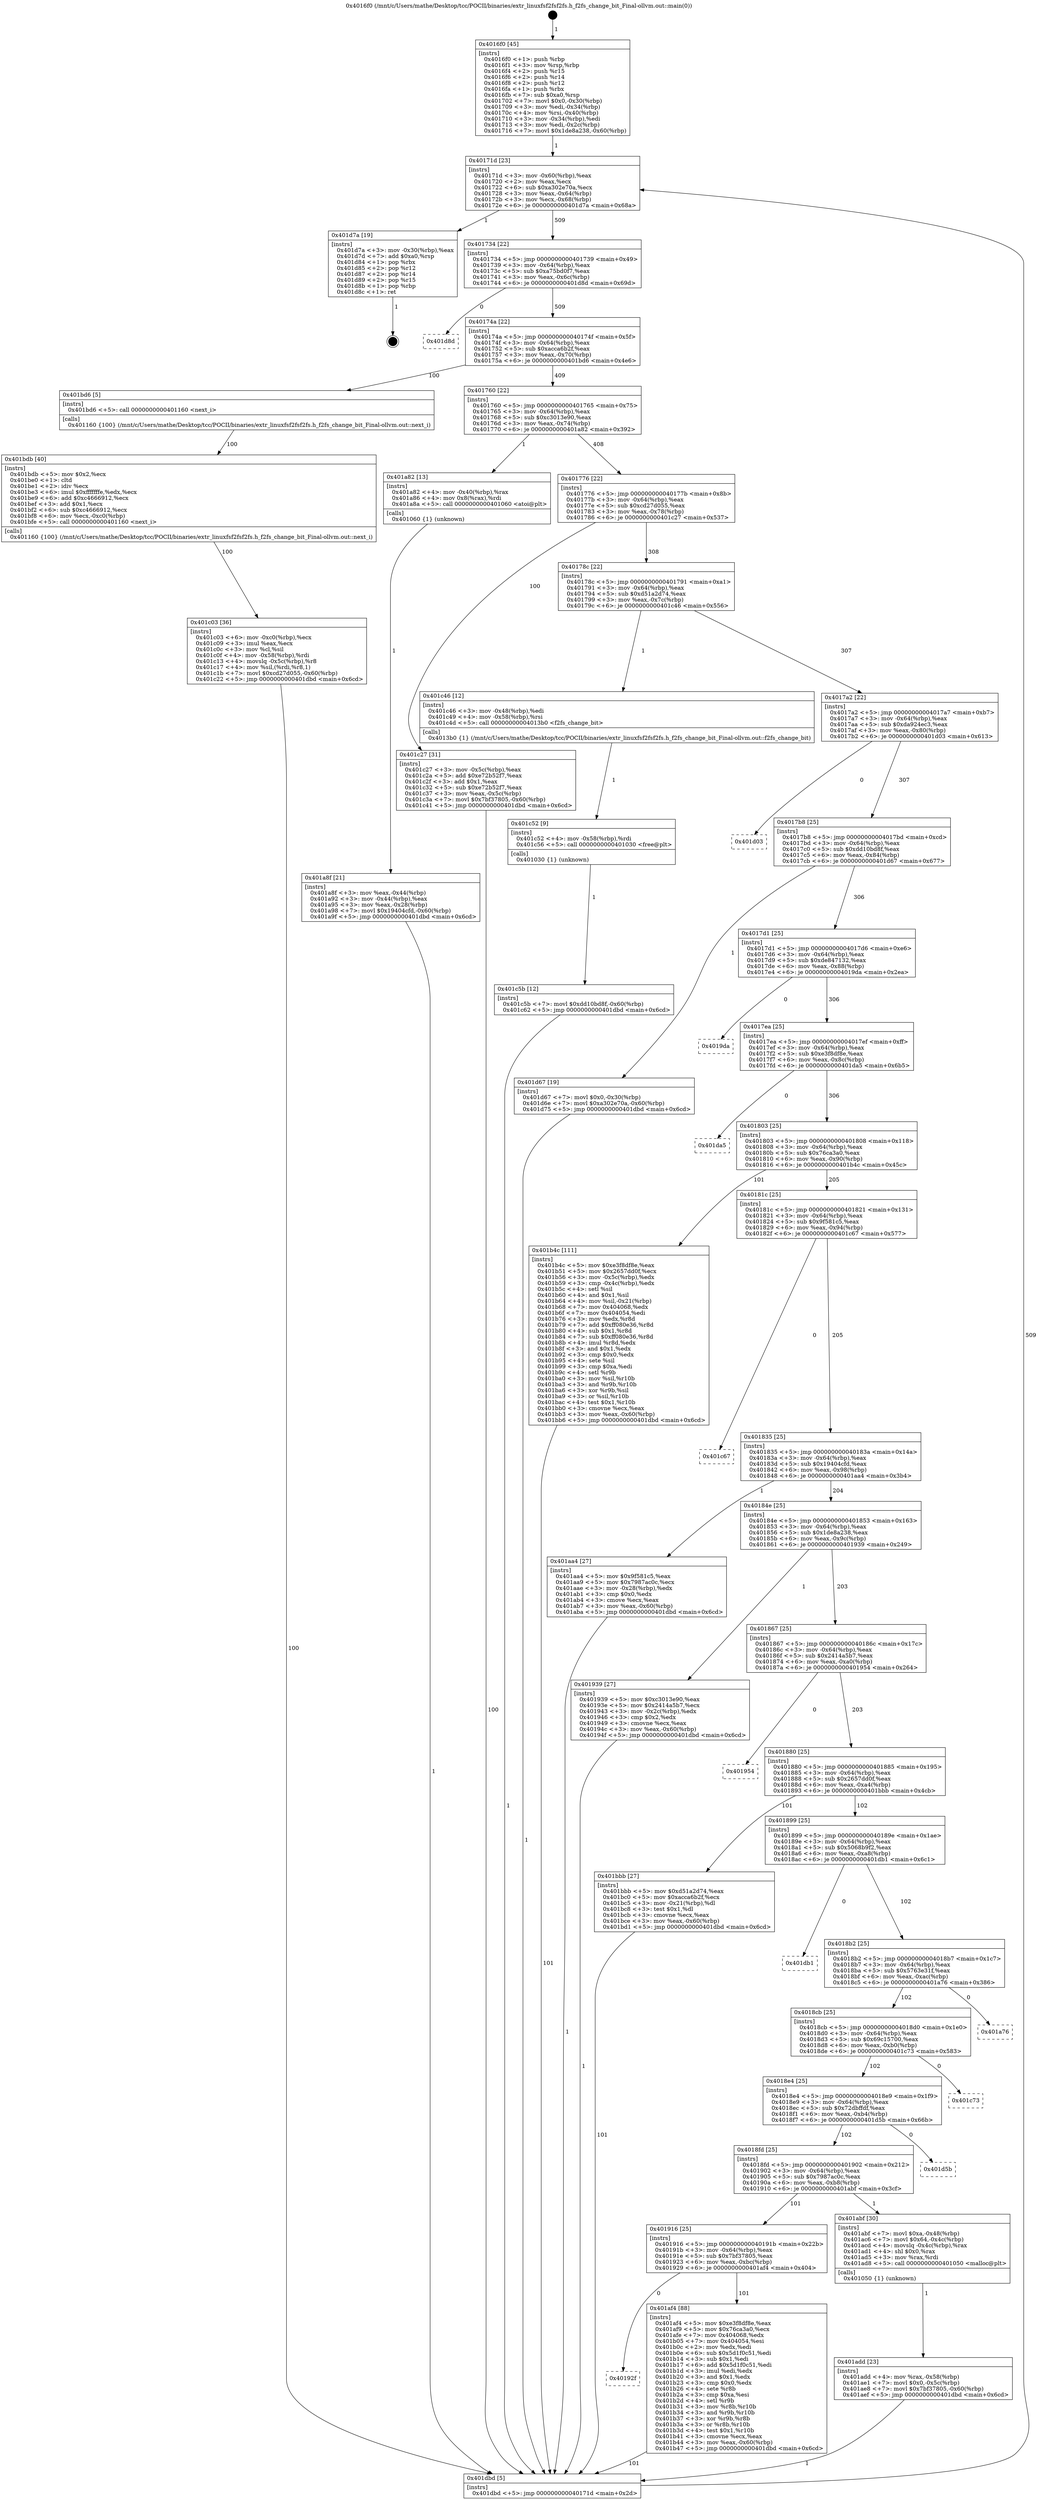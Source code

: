 digraph "0x4016f0" {
  label = "0x4016f0 (/mnt/c/Users/mathe/Desktop/tcc/POCII/binaries/extr_linuxfsf2fsf2fs.h_f2fs_change_bit_Final-ollvm.out::main(0))"
  labelloc = "t"
  node[shape=record]

  Entry [label="",width=0.3,height=0.3,shape=circle,fillcolor=black,style=filled]
  "0x40171d" [label="{
     0x40171d [23]\l
     | [instrs]\l
     &nbsp;&nbsp;0x40171d \<+3\>: mov -0x60(%rbp),%eax\l
     &nbsp;&nbsp;0x401720 \<+2\>: mov %eax,%ecx\l
     &nbsp;&nbsp;0x401722 \<+6\>: sub $0xa302e70a,%ecx\l
     &nbsp;&nbsp;0x401728 \<+3\>: mov %eax,-0x64(%rbp)\l
     &nbsp;&nbsp;0x40172b \<+3\>: mov %ecx,-0x68(%rbp)\l
     &nbsp;&nbsp;0x40172e \<+6\>: je 0000000000401d7a \<main+0x68a\>\l
  }"]
  "0x401d7a" [label="{
     0x401d7a [19]\l
     | [instrs]\l
     &nbsp;&nbsp;0x401d7a \<+3\>: mov -0x30(%rbp),%eax\l
     &nbsp;&nbsp;0x401d7d \<+7\>: add $0xa0,%rsp\l
     &nbsp;&nbsp;0x401d84 \<+1\>: pop %rbx\l
     &nbsp;&nbsp;0x401d85 \<+2\>: pop %r12\l
     &nbsp;&nbsp;0x401d87 \<+2\>: pop %r14\l
     &nbsp;&nbsp;0x401d89 \<+2\>: pop %r15\l
     &nbsp;&nbsp;0x401d8b \<+1\>: pop %rbp\l
     &nbsp;&nbsp;0x401d8c \<+1\>: ret\l
  }"]
  "0x401734" [label="{
     0x401734 [22]\l
     | [instrs]\l
     &nbsp;&nbsp;0x401734 \<+5\>: jmp 0000000000401739 \<main+0x49\>\l
     &nbsp;&nbsp;0x401739 \<+3\>: mov -0x64(%rbp),%eax\l
     &nbsp;&nbsp;0x40173c \<+5\>: sub $0xa75bd0f7,%eax\l
     &nbsp;&nbsp;0x401741 \<+3\>: mov %eax,-0x6c(%rbp)\l
     &nbsp;&nbsp;0x401744 \<+6\>: je 0000000000401d8d \<main+0x69d\>\l
  }"]
  Exit [label="",width=0.3,height=0.3,shape=circle,fillcolor=black,style=filled,peripheries=2]
  "0x401d8d" [label="{
     0x401d8d\l
  }", style=dashed]
  "0x40174a" [label="{
     0x40174a [22]\l
     | [instrs]\l
     &nbsp;&nbsp;0x40174a \<+5\>: jmp 000000000040174f \<main+0x5f\>\l
     &nbsp;&nbsp;0x40174f \<+3\>: mov -0x64(%rbp),%eax\l
     &nbsp;&nbsp;0x401752 \<+5\>: sub $0xacca6b2f,%eax\l
     &nbsp;&nbsp;0x401757 \<+3\>: mov %eax,-0x70(%rbp)\l
     &nbsp;&nbsp;0x40175a \<+6\>: je 0000000000401bd6 \<main+0x4e6\>\l
  }"]
  "0x401c5b" [label="{
     0x401c5b [12]\l
     | [instrs]\l
     &nbsp;&nbsp;0x401c5b \<+7\>: movl $0xdd10bd8f,-0x60(%rbp)\l
     &nbsp;&nbsp;0x401c62 \<+5\>: jmp 0000000000401dbd \<main+0x6cd\>\l
  }"]
  "0x401bd6" [label="{
     0x401bd6 [5]\l
     | [instrs]\l
     &nbsp;&nbsp;0x401bd6 \<+5\>: call 0000000000401160 \<next_i\>\l
     | [calls]\l
     &nbsp;&nbsp;0x401160 \{100\} (/mnt/c/Users/mathe/Desktop/tcc/POCII/binaries/extr_linuxfsf2fsf2fs.h_f2fs_change_bit_Final-ollvm.out::next_i)\l
  }"]
  "0x401760" [label="{
     0x401760 [22]\l
     | [instrs]\l
     &nbsp;&nbsp;0x401760 \<+5\>: jmp 0000000000401765 \<main+0x75\>\l
     &nbsp;&nbsp;0x401765 \<+3\>: mov -0x64(%rbp),%eax\l
     &nbsp;&nbsp;0x401768 \<+5\>: sub $0xc3013e90,%eax\l
     &nbsp;&nbsp;0x40176d \<+3\>: mov %eax,-0x74(%rbp)\l
     &nbsp;&nbsp;0x401770 \<+6\>: je 0000000000401a82 \<main+0x392\>\l
  }"]
  "0x401c52" [label="{
     0x401c52 [9]\l
     | [instrs]\l
     &nbsp;&nbsp;0x401c52 \<+4\>: mov -0x58(%rbp),%rdi\l
     &nbsp;&nbsp;0x401c56 \<+5\>: call 0000000000401030 \<free@plt\>\l
     | [calls]\l
     &nbsp;&nbsp;0x401030 \{1\} (unknown)\l
  }"]
  "0x401a82" [label="{
     0x401a82 [13]\l
     | [instrs]\l
     &nbsp;&nbsp;0x401a82 \<+4\>: mov -0x40(%rbp),%rax\l
     &nbsp;&nbsp;0x401a86 \<+4\>: mov 0x8(%rax),%rdi\l
     &nbsp;&nbsp;0x401a8a \<+5\>: call 0000000000401060 \<atoi@plt\>\l
     | [calls]\l
     &nbsp;&nbsp;0x401060 \{1\} (unknown)\l
  }"]
  "0x401776" [label="{
     0x401776 [22]\l
     | [instrs]\l
     &nbsp;&nbsp;0x401776 \<+5\>: jmp 000000000040177b \<main+0x8b\>\l
     &nbsp;&nbsp;0x40177b \<+3\>: mov -0x64(%rbp),%eax\l
     &nbsp;&nbsp;0x40177e \<+5\>: sub $0xcd27d055,%eax\l
     &nbsp;&nbsp;0x401783 \<+3\>: mov %eax,-0x78(%rbp)\l
     &nbsp;&nbsp;0x401786 \<+6\>: je 0000000000401c27 \<main+0x537\>\l
  }"]
  "0x401c03" [label="{
     0x401c03 [36]\l
     | [instrs]\l
     &nbsp;&nbsp;0x401c03 \<+6\>: mov -0xc0(%rbp),%ecx\l
     &nbsp;&nbsp;0x401c09 \<+3\>: imul %eax,%ecx\l
     &nbsp;&nbsp;0x401c0c \<+3\>: mov %cl,%sil\l
     &nbsp;&nbsp;0x401c0f \<+4\>: mov -0x58(%rbp),%rdi\l
     &nbsp;&nbsp;0x401c13 \<+4\>: movslq -0x5c(%rbp),%r8\l
     &nbsp;&nbsp;0x401c17 \<+4\>: mov %sil,(%rdi,%r8,1)\l
     &nbsp;&nbsp;0x401c1b \<+7\>: movl $0xcd27d055,-0x60(%rbp)\l
     &nbsp;&nbsp;0x401c22 \<+5\>: jmp 0000000000401dbd \<main+0x6cd\>\l
  }"]
  "0x401c27" [label="{
     0x401c27 [31]\l
     | [instrs]\l
     &nbsp;&nbsp;0x401c27 \<+3\>: mov -0x5c(%rbp),%eax\l
     &nbsp;&nbsp;0x401c2a \<+5\>: add $0xe72b52f7,%eax\l
     &nbsp;&nbsp;0x401c2f \<+3\>: add $0x1,%eax\l
     &nbsp;&nbsp;0x401c32 \<+5\>: sub $0xe72b52f7,%eax\l
     &nbsp;&nbsp;0x401c37 \<+3\>: mov %eax,-0x5c(%rbp)\l
     &nbsp;&nbsp;0x401c3a \<+7\>: movl $0x7bf37805,-0x60(%rbp)\l
     &nbsp;&nbsp;0x401c41 \<+5\>: jmp 0000000000401dbd \<main+0x6cd\>\l
  }"]
  "0x40178c" [label="{
     0x40178c [22]\l
     | [instrs]\l
     &nbsp;&nbsp;0x40178c \<+5\>: jmp 0000000000401791 \<main+0xa1\>\l
     &nbsp;&nbsp;0x401791 \<+3\>: mov -0x64(%rbp),%eax\l
     &nbsp;&nbsp;0x401794 \<+5\>: sub $0xd51a2d74,%eax\l
     &nbsp;&nbsp;0x401799 \<+3\>: mov %eax,-0x7c(%rbp)\l
     &nbsp;&nbsp;0x40179c \<+6\>: je 0000000000401c46 \<main+0x556\>\l
  }"]
  "0x401bdb" [label="{
     0x401bdb [40]\l
     | [instrs]\l
     &nbsp;&nbsp;0x401bdb \<+5\>: mov $0x2,%ecx\l
     &nbsp;&nbsp;0x401be0 \<+1\>: cltd\l
     &nbsp;&nbsp;0x401be1 \<+2\>: idiv %ecx\l
     &nbsp;&nbsp;0x401be3 \<+6\>: imul $0xfffffffe,%edx,%ecx\l
     &nbsp;&nbsp;0x401be9 \<+6\>: add $0xc4666912,%ecx\l
     &nbsp;&nbsp;0x401bef \<+3\>: add $0x1,%ecx\l
     &nbsp;&nbsp;0x401bf2 \<+6\>: sub $0xc4666912,%ecx\l
     &nbsp;&nbsp;0x401bf8 \<+6\>: mov %ecx,-0xc0(%rbp)\l
     &nbsp;&nbsp;0x401bfe \<+5\>: call 0000000000401160 \<next_i\>\l
     | [calls]\l
     &nbsp;&nbsp;0x401160 \{100\} (/mnt/c/Users/mathe/Desktop/tcc/POCII/binaries/extr_linuxfsf2fsf2fs.h_f2fs_change_bit_Final-ollvm.out::next_i)\l
  }"]
  "0x401c46" [label="{
     0x401c46 [12]\l
     | [instrs]\l
     &nbsp;&nbsp;0x401c46 \<+3\>: mov -0x48(%rbp),%edi\l
     &nbsp;&nbsp;0x401c49 \<+4\>: mov -0x58(%rbp),%rsi\l
     &nbsp;&nbsp;0x401c4d \<+5\>: call 00000000004013b0 \<f2fs_change_bit\>\l
     | [calls]\l
     &nbsp;&nbsp;0x4013b0 \{1\} (/mnt/c/Users/mathe/Desktop/tcc/POCII/binaries/extr_linuxfsf2fsf2fs.h_f2fs_change_bit_Final-ollvm.out::f2fs_change_bit)\l
  }"]
  "0x4017a2" [label="{
     0x4017a2 [22]\l
     | [instrs]\l
     &nbsp;&nbsp;0x4017a2 \<+5\>: jmp 00000000004017a7 \<main+0xb7\>\l
     &nbsp;&nbsp;0x4017a7 \<+3\>: mov -0x64(%rbp),%eax\l
     &nbsp;&nbsp;0x4017aa \<+5\>: sub $0xda924ec3,%eax\l
     &nbsp;&nbsp;0x4017af \<+3\>: mov %eax,-0x80(%rbp)\l
     &nbsp;&nbsp;0x4017b2 \<+6\>: je 0000000000401d03 \<main+0x613\>\l
  }"]
  "0x40192f" [label="{
     0x40192f\l
  }", style=dashed]
  "0x401d03" [label="{
     0x401d03\l
  }", style=dashed]
  "0x4017b8" [label="{
     0x4017b8 [25]\l
     | [instrs]\l
     &nbsp;&nbsp;0x4017b8 \<+5\>: jmp 00000000004017bd \<main+0xcd\>\l
     &nbsp;&nbsp;0x4017bd \<+3\>: mov -0x64(%rbp),%eax\l
     &nbsp;&nbsp;0x4017c0 \<+5\>: sub $0xdd10bd8f,%eax\l
     &nbsp;&nbsp;0x4017c5 \<+6\>: mov %eax,-0x84(%rbp)\l
     &nbsp;&nbsp;0x4017cb \<+6\>: je 0000000000401d67 \<main+0x677\>\l
  }"]
  "0x401af4" [label="{
     0x401af4 [88]\l
     | [instrs]\l
     &nbsp;&nbsp;0x401af4 \<+5\>: mov $0xe3f8df8e,%eax\l
     &nbsp;&nbsp;0x401af9 \<+5\>: mov $0x76ca3a0,%ecx\l
     &nbsp;&nbsp;0x401afe \<+7\>: mov 0x404068,%edx\l
     &nbsp;&nbsp;0x401b05 \<+7\>: mov 0x404054,%esi\l
     &nbsp;&nbsp;0x401b0c \<+2\>: mov %edx,%edi\l
     &nbsp;&nbsp;0x401b0e \<+6\>: sub $0x5d1f0c51,%edi\l
     &nbsp;&nbsp;0x401b14 \<+3\>: sub $0x1,%edi\l
     &nbsp;&nbsp;0x401b17 \<+6\>: add $0x5d1f0c51,%edi\l
     &nbsp;&nbsp;0x401b1d \<+3\>: imul %edi,%edx\l
     &nbsp;&nbsp;0x401b20 \<+3\>: and $0x1,%edx\l
     &nbsp;&nbsp;0x401b23 \<+3\>: cmp $0x0,%edx\l
     &nbsp;&nbsp;0x401b26 \<+4\>: sete %r8b\l
     &nbsp;&nbsp;0x401b2a \<+3\>: cmp $0xa,%esi\l
     &nbsp;&nbsp;0x401b2d \<+4\>: setl %r9b\l
     &nbsp;&nbsp;0x401b31 \<+3\>: mov %r8b,%r10b\l
     &nbsp;&nbsp;0x401b34 \<+3\>: and %r9b,%r10b\l
     &nbsp;&nbsp;0x401b37 \<+3\>: xor %r9b,%r8b\l
     &nbsp;&nbsp;0x401b3a \<+3\>: or %r8b,%r10b\l
     &nbsp;&nbsp;0x401b3d \<+4\>: test $0x1,%r10b\l
     &nbsp;&nbsp;0x401b41 \<+3\>: cmovne %ecx,%eax\l
     &nbsp;&nbsp;0x401b44 \<+3\>: mov %eax,-0x60(%rbp)\l
     &nbsp;&nbsp;0x401b47 \<+5\>: jmp 0000000000401dbd \<main+0x6cd\>\l
  }"]
  "0x401d67" [label="{
     0x401d67 [19]\l
     | [instrs]\l
     &nbsp;&nbsp;0x401d67 \<+7\>: movl $0x0,-0x30(%rbp)\l
     &nbsp;&nbsp;0x401d6e \<+7\>: movl $0xa302e70a,-0x60(%rbp)\l
     &nbsp;&nbsp;0x401d75 \<+5\>: jmp 0000000000401dbd \<main+0x6cd\>\l
  }"]
  "0x4017d1" [label="{
     0x4017d1 [25]\l
     | [instrs]\l
     &nbsp;&nbsp;0x4017d1 \<+5\>: jmp 00000000004017d6 \<main+0xe6\>\l
     &nbsp;&nbsp;0x4017d6 \<+3\>: mov -0x64(%rbp),%eax\l
     &nbsp;&nbsp;0x4017d9 \<+5\>: sub $0xde847132,%eax\l
     &nbsp;&nbsp;0x4017de \<+6\>: mov %eax,-0x88(%rbp)\l
     &nbsp;&nbsp;0x4017e4 \<+6\>: je 00000000004019da \<main+0x2ea\>\l
  }"]
  "0x401add" [label="{
     0x401add [23]\l
     | [instrs]\l
     &nbsp;&nbsp;0x401add \<+4\>: mov %rax,-0x58(%rbp)\l
     &nbsp;&nbsp;0x401ae1 \<+7\>: movl $0x0,-0x5c(%rbp)\l
     &nbsp;&nbsp;0x401ae8 \<+7\>: movl $0x7bf37805,-0x60(%rbp)\l
     &nbsp;&nbsp;0x401aef \<+5\>: jmp 0000000000401dbd \<main+0x6cd\>\l
  }"]
  "0x4019da" [label="{
     0x4019da\l
  }", style=dashed]
  "0x4017ea" [label="{
     0x4017ea [25]\l
     | [instrs]\l
     &nbsp;&nbsp;0x4017ea \<+5\>: jmp 00000000004017ef \<main+0xff\>\l
     &nbsp;&nbsp;0x4017ef \<+3\>: mov -0x64(%rbp),%eax\l
     &nbsp;&nbsp;0x4017f2 \<+5\>: sub $0xe3f8df8e,%eax\l
     &nbsp;&nbsp;0x4017f7 \<+6\>: mov %eax,-0x8c(%rbp)\l
     &nbsp;&nbsp;0x4017fd \<+6\>: je 0000000000401da5 \<main+0x6b5\>\l
  }"]
  "0x401916" [label="{
     0x401916 [25]\l
     | [instrs]\l
     &nbsp;&nbsp;0x401916 \<+5\>: jmp 000000000040191b \<main+0x22b\>\l
     &nbsp;&nbsp;0x40191b \<+3\>: mov -0x64(%rbp),%eax\l
     &nbsp;&nbsp;0x40191e \<+5\>: sub $0x7bf37805,%eax\l
     &nbsp;&nbsp;0x401923 \<+6\>: mov %eax,-0xbc(%rbp)\l
     &nbsp;&nbsp;0x401929 \<+6\>: je 0000000000401af4 \<main+0x404\>\l
  }"]
  "0x401da5" [label="{
     0x401da5\l
  }", style=dashed]
  "0x401803" [label="{
     0x401803 [25]\l
     | [instrs]\l
     &nbsp;&nbsp;0x401803 \<+5\>: jmp 0000000000401808 \<main+0x118\>\l
     &nbsp;&nbsp;0x401808 \<+3\>: mov -0x64(%rbp),%eax\l
     &nbsp;&nbsp;0x40180b \<+5\>: sub $0x76ca3a0,%eax\l
     &nbsp;&nbsp;0x401810 \<+6\>: mov %eax,-0x90(%rbp)\l
     &nbsp;&nbsp;0x401816 \<+6\>: je 0000000000401b4c \<main+0x45c\>\l
  }"]
  "0x401abf" [label="{
     0x401abf [30]\l
     | [instrs]\l
     &nbsp;&nbsp;0x401abf \<+7\>: movl $0xa,-0x48(%rbp)\l
     &nbsp;&nbsp;0x401ac6 \<+7\>: movl $0x64,-0x4c(%rbp)\l
     &nbsp;&nbsp;0x401acd \<+4\>: movslq -0x4c(%rbp),%rax\l
     &nbsp;&nbsp;0x401ad1 \<+4\>: shl $0x0,%rax\l
     &nbsp;&nbsp;0x401ad5 \<+3\>: mov %rax,%rdi\l
     &nbsp;&nbsp;0x401ad8 \<+5\>: call 0000000000401050 \<malloc@plt\>\l
     | [calls]\l
     &nbsp;&nbsp;0x401050 \{1\} (unknown)\l
  }"]
  "0x401b4c" [label="{
     0x401b4c [111]\l
     | [instrs]\l
     &nbsp;&nbsp;0x401b4c \<+5\>: mov $0xe3f8df8e,%eax\l
     &nbsp;&nbsp;0x401b51 \<+5\>: mov $0x2657dd0f,%ecx\l
     &nbsp;&nbsp;0x401b56 \<+3\>: mov -0x5c(%rbp),%edx\l
     &nbsp;&nbsp;0x401b59 \<+3\>: cmp -0x4c(%rbp),%edx\l
     &nbsp;&nbsp;0x401b5c \<+4\>: setl %sil\l
     &nbsp;&nbsp;0x401b60 \<+4\>: and $0x1,%sil\l
     &nbsp;&nbsp;0x401b64 \<+4\>: mov %sil,-0x21(%rbp)\l
     &nbsp;&nbsp;0x401b68 \<+7\>: mov 0x404068,%edx\l
     &nbsp;&nbsp;0x401b6f \<+7\>: mov 0x404054,%edi\l
     &nbsp;&nbsp;0x401b76 \<+3\>: mov %edx,%r8d\l
     &nbsp;&nbsp;0x401b79 \<+7\>: add $0xff080e36,%r8d\l
     &nbsp;&nbsp;0x401b80 \<+4\>: sub $0x1,%r8d\l
     &nbsp;&nbsp;0x401b84 \<+7\>: sub $0xff080e36,%r8d\l
     &nbsp;&nbsp;0x401b8b \<+4\>: imul %r8d,%edx\l
     &nbsp;&nbsp;0x401b8f \<+3\>: and $0x1,%edx\l
     &nbsp;&nbsp;0x401b92 \<+3\>: cmp $0x0,%edx\l
     &nbsp;&nbsp;0x401b95 \<+4\>: sete %sil\l
     &nbsp;&nbsp;0x401b99 \<+3\>: cmp $0xa,%edi\l
     &nbsp;&nbsp;0x401b9c \<+4\>: setl %r9b\l
     &nbsp;&nbsp;0x401ba0 \<+3\>: mov %sil,%r10b\l
     &nbsp;&nbsp;0x401ba3 \<+3\>: and %r9b,%r10b\l
     &nbsp;&nbsp;0x401ba6 \<+3\>: xor %r9b,%sil\l
     &nbsp;&nbsp;0x401ba9 \<+3\>: or %sil,%r10b\l
     &nbsp;&nbsp;0x401bac \<+4\>: test $0x1,%r10b\l
     &nbsp;&nbsp;0x401bb0 \<+3\>: cmovne %ecx,%eax\l
     &nbsp;&nbsp;0x401bb3 \<+3\>: mov %eax,-0x60(%rbp)\l
     &nbsp;&nbsp;0x401bb6 \<+5\>: jmp 0000000000401dbd \<main+0x6cd\>\l
  }"]
  "0x40181c" [label="{
     0x40181c [25]\l
     | [instrs]\l
     &nbsp;&nbsp;0x40181c \<+5\>: jmp 0000000000401821 \<main+0x131\>\l
     &nbsp;&nbsp;0x401821 \<+3\>: mov -0x64(%rbp),%eax\l
     &nbsp;&nbsp;0x401824 \<+5\>: sub $0x9f581c5,%eax\l
     &nbsp;&nbsp;0x401829 \<+6\>: mov %eax,-0x94(%rbp)\l
     &nbsp;&nbsp;0x40182f \<+6\>: je 0000000000401c67 \<main+0x577\>\l
  }"]
  "0x4018fd" [label="{
     0x4018fd [25]\l
     | [instrs]\l
     &nbsp;&nbsp;0x4018fd \<+5\>: jmp 0000000000401902 \<main+0x212\>\l
     &nbsp;&nbsp;0x401902 \<+3\>: mov -0x64(%rbp),%eax\l
     &nbsp;&nbsp;0x401905 \<+5\>: sub $0x7987ac0c,%eax\l
     &nbsp;&nbsp;0x40190a \<+6\>: mov %eax,-0xb8(%rbp)\l
     &nbsp;&nbsp;0x401910 \<+6\>: je 0000000000401abf \<main+0x3cf\>\l
  }"]
  "0x401c67" [label="{
     0x401c67\l
  }", style=dashed]
  "0x401835" [label="{
     0x401835 [25]\l
     | [instrs]\l
     &nbsp;&nbsp;0x401835 \<+5\>: jmp 000000000040183a \<main+0x14a\>\l
     &nbsp;&nbsp;0x40183a \<+3\>: mov -0x64(%rbp),%eax\l
     &nbsp;&nbsp;0x40183d \<+5\>: sub $0x19404cfd,%eax\l
     &nbsp;&nbsp;0x401842 \<+6\>: mov %eax,-0x98(%rbp)\l
     &nbsp;&nbsp;0x401848 \<+6\>: je 0000000000401aa4 \<main+0x3b4\>\l
  }"]
  "0x401d5b" [label="{
     0x401d5b\l
  }", style=dashed]
  "0x401aa4" [label="{
     0x401aa4 [27]\l
     | [instrs]\l
     &nbsp;&nbsp;0x401aa4 \<+5\>: mov $0x9f581c5,%eax\l
     &nbsp;&nbsp;0x401aa9 \<+5\>: mov $0x7987ac0c,%ecx\l
     &nbsp;&nbsp;0x401aae \<+3\>: mov -0x28(%rbp),%edx\l
     &nbsp;&nbsp;0x401ab1 \<+3\>: cmp $0x0,%edx\l
     &nbsp;&nbsp;0x401ab4 \<+3\>: cmove %ecx,%eax\l
     &nbsp;&nbsp;0x401ab7 \<+3\>: mov %eax,-0x60(%rbp)\l
     &nbsp;&nbsp;0x401aba \<+5\>: jmp 0000000000401dbd \<main+0x6cd\>\l
  }"]
  "0x40184e" [label="{
     0x40184e [25]\l
     | [instrs]\l
     &nbsp;&nbsp;0x40184e \<+5\>: jmp 0000000000401853 \<main+0x163\>\l
     &nbsp;&nbsp;0x401853 \<+3\>: mov -0x64(%rbp),%eax\l
     &nbsp;&nbsp;0x401856 \<+5\>: sub $0x1de8a238,%eax\l
     &nbsp;&nbsp;0x40185b \<+6\>: mov %eax,-0x9c(%rbp)\l
     &nbsp;&nbsp;0x401861 \<+6\>: je 0000000000401939 \<main+0x249\>\l
  }"]
  "0x4018e4" [label="{
     0x4018e4 [25]\l
     | [instrs]\l
     &nbsp;&nbsp;0x4018e4 \<+5\>: jmp 00000000004018e9 \<main+0x1f9\>\l
     &nbsp;&nbsp;0x4018e9 \<+3\>: mov -0x64(%rbp),%eax\l
     &nbsp;&nbsp;0x4018ec \<+5\>: sub $0x72dbffdf,%eax\l
     &nbsp;&nbsp;0x4018f1 \<+6\>: mov %eax,-0xb4(%rbp)\l
     &nbsp;&nbsp;0x4018f7 \<+6\>: je 0000000000401d5b \<main+0x66b\>\l
  }"]
  "0x401939" [label="{
     0x401939 [27]\l
     | [instrs]\l
     &nbsp;&nbsp;0x401939 \<+5\>: mov $0xc3013e90,%eax\l
     &nbsp;&nbsp;0x40193e \<+5\>: mov $0x2414a5b7,%ecx\l
     &nbsp;&nbsp;0x401943 \<+3\>: mov -0x2c(%rbp),%edx\l
     &nbsp;&nbsp;0x401946 \<+3\>: cmp $0x2,%edx\l
     &nbsp;&nbsp;0x401949 \<+3\>: cmovne %ecx,%eax\l
     &nbsp;&nbsp;0x40194c \<+3\>: mov %eax,-0x60(%rbp)\l
     &nbsp;&nbsp;0x40194f \<+5\>: jmp 0000000000401dbd \<main+0x6cd\>\l
  }"]
  "0x401867" [label="{
     0x401867 [25]\l
     | [instrs]\l
     &nbsp;&nbsp;0x401867 \<+5\>: jmp 000000000040186c \<main+0x17c\>\l
     &nbsp;&nbsp;0x40186c \<+3\>: mov -0x64(%rbp),%eax\l
     &nbsp;&nbsp;0x40186f \<+5\>: sub $0x2414a5b7,%eax\l
     &nbsp;&nbsp;0x401874 \<+6\>: mov %eax,-0xa0(%rbp)\l
     &nbsp;&nbsp;0x40187a \<+6\>: je 0000000000401954 \<main+0x264\>\l
  }"]
  "0x401dbd" [label="{
     0x401dbd [5]\l
     | [instrs]\l
     &nbsp;&nbsp;0x401dbd \<+5\>: jmp 000000000040171d \<main+0x2d\>\l
  }"]
  "0x4016f0" [label="{
     0x4016f0 [45]\l
     | [instrs]\l
     &nbsp;&nbsp;0x4016f0 \<+1\>: push %rbp\l
     &nbsp;&nbsp;0x4016f1 \<+3\>: mov %rsp,%rbp\l
     &nbsp;&nbsp;0x4016f4 \<+2\>: push %r15\l
     &nbsp;&nbsp;0x4016f6 \<+2\>: push %r14\l
     &nbsp;&nbsp;0x4016f8 \<+2\>: push %r12\l
     &nbsp;&nbsp;0x4016fa \<+1\>: push %rbx\l
     &nbsp;&nbsp;0x4016fb \<+7\>: sub $0xa0,%rsp\l
     &nbsp;&nbsp;0x401702 \<+7\>: movl $0x0,-0x30(%rbp)\l
     &nbsp;&nbsp;0x401709 \<+3\>: mov %edi,-0x34(%rbp)\l
     &nbsp;&nbsp;0x40170c \<+4\>: mov %rsi,-0x40(%rbp)\l
     &nbsp;&nbsp;0x401710 \<+3\>: mov -0x34(%rbp),%edi\l
     &nbsp;&nbsp;0x401713 \<+3\>: mov %edi,-0x2c(%rbp)\l
     &nbsp;&nbsp;0x401716 \<+7\>: movl $0x1de8a238,-0x60(%rbp)\l
  }"]
  "0x401a8f" [label="{
     0x401a8f [21]\l
     | [instrs]\l
     &nbsp;&nbsp;0x401a8f \<+3\>: mov %eax,-0x44(%rbp)\l
     &nbsp;&nbsp;0x401a92 \<+3\>: mov -0x44(%rbp),%eax\l
     &nbsp;&nbsp;0x401a95 \<+3\>: mov %eax,-0x28(%rbp)\l
     &nbsp;&nbsp;0x401a98 \<+7\>: movl $0x19404cfd,-0x60(%rbp)\l
     &nbsp;&nbsp;0x401a9f \<+5\>: jmp 0000000000401dbd \<main+0x6cd\>\l
  }"]
  "0x401c73" [label="{
     0x401c73\l
  }", style=dashed]
  "0x401954" [label="{
     0x401954\l
  }", style=dashed]
  "0x401880" [label="{
     0x401880 [25]\l
     | [instrs]\l
     &nbsp;&nbsp;0x401880 \<+5\>: jmp 0000000000401885 \<main+0x195\>\l
     &nbsp;&nbsp;0x401885 \<+3\>: mov -0x64(%rbp),%eax\l
     &nbsp;&nbsp;0x401888 \<+5\>: sub $0x2657dd0f,%eax\l
     &nbsp;&nbsp;0x40188d \<+6\>: mov %eax,-0xa4(%rbp)\l
     &nbsp;&nbsp;0x401893 \<+6\>: je 0000000000401bbb \<main+0x4cb\>\l
  }"]
  "0x4018cb" [label="{
     0x4018cb [25]\l
     | [instrs]\l
     &nbsp;&nbsp;0x4018cb \<+5\>: jmp 00000000004018d0 \<main+0x1e0\>\l
     &nbsp;&nbsp;0x4018d0 \<+3\>: mov -0x64(%rbp),%eax\l
     &nbsp;&nbsp;0x4018d3 \<+5\>: sub $0x69c15700,%eax\l
     &nbsp;&nbsp;0x4018d8 \<+6\>: mov %eax,-0xb0(%rbp)\l
     &nbsp;&nbsp;0x4018de \<+6\>: je 0000000000401c73 \<main+0x583\>\l
  }"]
  "0x401bbb" [label="{
     0x401bbb [27]\l
     | [instrs]\l
     &nbsp;&nbsp;0x401bbb \<+5\>: mov $0xd51a2d74,%eax\l
     &nbsp;&nbsp;0x401bc0 \<+5\>: mov $0xacca6b2f,%ecx\l
     &nbsp;&nbsp;0x401bc5 \<+3\>: mov -0x21(%rbp),%dl\l
     &nbsp;&nbsp;0x401bc8 \<+3\>: test $0x1,%dl\l
     &nbsp;&nbsp;0x401bcb \<+3\>: cmovne %ecx,%eax\l
     &nbsp;&nbsp;0x401bce \<+3\>: mov %eax,-0x60(%rbp)\l
     &nbsp;&nbsp;0x401bd1 \<+5\>: jmp 0000000000401dbd \<main+0x6cd\>\l
  }"]
  "0x401899" [label="{
     0x401899 [25]\l
     | [instrs]\l
     &nbsp;&nbsp;0x401899 \<+5\>: jmp 000000000040189e \<main+0x1ae\>\l
     &nbsp;&nbsp;0x40189e \<+3\>: mov -0x64(%rbp),%eax\l
     &nbsp;&nbsp;0x4018a1 \<+5\>: sub $0x5068b9f2,%eax\l
     &nbsp;&nbsp;0x4018a6 \<+6\>: mov %eax,-0xa8(%rbp)\l
     &nbsp;&nbsp;0x4018ac \<+6\>: je 0000000000401db1 \<main+0x6c1\>\l
  }"]
  "0x401a76" [label="{
     0x401a76\l
  }", style=dashed]
  "0x401db1" [label="{
     0x401db1\l
  }", style=dashed]
  "0x4018b2" [label="{
     0x4018b2 [25]\l
     | [instrs]\l
     &nbsp;&nbsp;0x4018b2 \<+5\>: jmp 00000000004018b7 \<main+0x1c7\>\l
     &nbsp;&nbsp;0x4018b7 \<+3\>: mov -0x64(%rbp),%eax\l
     &nbsp;&nbsp;0x4018ba \<+5\>: sub $0x5763e31f,%eax\l
     &nbsp;&nbsp;0x4018bf \<+6\>: mov %eax,-0xac(%rbp)\l
     &nbsp;&nbsp;0x4018c5 \<+6\>: je 0000000000401a76 \<main+0x386\>\l
  }"]
  Entry -> "0x4016f0" [label=" 1"]
  "0x40171d" -> "0x401d7a" [label=" 1"]
  "0x40171d" -> "0x401734" [label=" 509"]
  "0x401d7a" -> Exit [label=" 1"]
  "0x401734" -> "0x401d8d" [label=" 0"]
  "0x401734" -> "0x40174a" [label=" 509"]
  "0x401d67" -> "0x401dbd" [label=" 1"]
  "0x40174a" -> "0x401bd6" [label=" 100"]
  "0x40174a" -> "0x401760" [label=" 409"]
  "0x401c5b" -> "0x401dbd" [label=" 1"]
  "0x401760" -> "0x401a82" [label=" 1"]
  "0x401760" -> "0x401776" [label=" 408"]
  "0x401c52" -> "0x401c5b" [label=" 1"]
  "0x401776" -> "0x401c27" [label=" 100"]
  "0x401776" -> "0x40178c" [label=" 308"]
  "0x401c46" -> "0x401c52" [label=" 1"]
  "0x40178c" -> "0x401c46" [label=" 1"]
  "0x40178c" -> "0x4017a2" [label=" 307"]
  "0x401c27" -> "0x401dbd" [label=" 100"]
  "0x4017a2" -> "0x401d03" [label=" 0"]
  "0x4017a2" -> "0x4017b8" [label=" 307"]
  "0x401c03" -> "0x401dbd" [label=" 100"]
  "0x4017b8" -> "0x401d67" [label=" 1"]
  "0x4017b8" -> "0x4017d1" [label=" 306"]
  "0x401bdb" -> "0x401c03" [label=" 100"]
  "0x4017d1" -> "0x4019da" [label=" 0"]
  "0x4017d1" -> "0x4017ea" [label=" 306"]
  "0x401bbb" -> "0x401dbd" [label=" 101"]
  "0x4017ea" -> "0x401da5" [label=" 0"]
  "0x4017ea" -> "0x401803" [label=" 306"]
  "0x401b4c" -> "0x401dbd" [label=" 101"]
  "0x401803" -> "0x401b4c" [label=" 101"]
  "0x401803" -> "0x40181c" [label=" 205"]
  "0x401af4" -> "0x401dbd" [label=" 101"]
  "0x40181c" -> "0x401c67" [label=" 0"]
  "0x40181c" -> "0x401835" [label=" 205"]
  "0x401916" -> "0x401af4" [label=" 101"]
  "0x401835" -> "0x401aa4" [label=" 1"]
  "0x401835" -> "0x40184e" [label=" 204"]
  "0x401bd6" -> "0x401bdb" [label=" 100"]
  "0x40184e" -> "0x401939" [label=" 1"]
  "0x40184e" -> "0x401867" [label=" 203"]
  "0x401939" -> "0x401dbd" [label=" 1"]
  "0x4016f0" -> "0x40171d" [label=" 1"]
  "0x401dbd" -> "0x40171d" [label=" 509"]
  "0x401a82" -> "0x401a8f" [label=" 1"]
  "0x401a8f" -> "0x401dbd" [label=" 1"]
  "0x401aa4" -> "0x401dbd" [label=" 1"]
  "0x401abf" -> "0x401add" [label=" 1"]
  "0x401867" -> "0x401954" [label=" 0"]
  "0x401867" -> "0x401880" [label=" 203"]
  "0x4018fd" -> "0x401916" [label=" 101"]
  "0x401880" -> "0x401bbb" [label=" 101"]
  "0x401880" -> "0x401899" [label=" 102"]
  "0x401916" -> "0x40192f" [label=" 0"]
  "0x401899" -> "0x401db1" [label=" 0"]
  "0x401899" -> "0x4018b2" [label=" 102"]
  "0x4018e4" -> "0x4018fd" [label=" 102"]
  "0x4018b2" -> "0x401a76" [label=" 0"]
  "0x4018b2" -> "0x4018cb" [label=" 102"]
  "0x4018fd" -> "0x401abf" [label=" 1"]
  "0x4018cb" -> "0x401c73" [label=" 0"]
  "0x4018cb" -> "0x4018e4" [label=" 102"]
  "0x401add" -> "0x401dbd" [label=" 1"]
  "0x4018e4" -> "0x401d5b" [label=" 0"]
}
